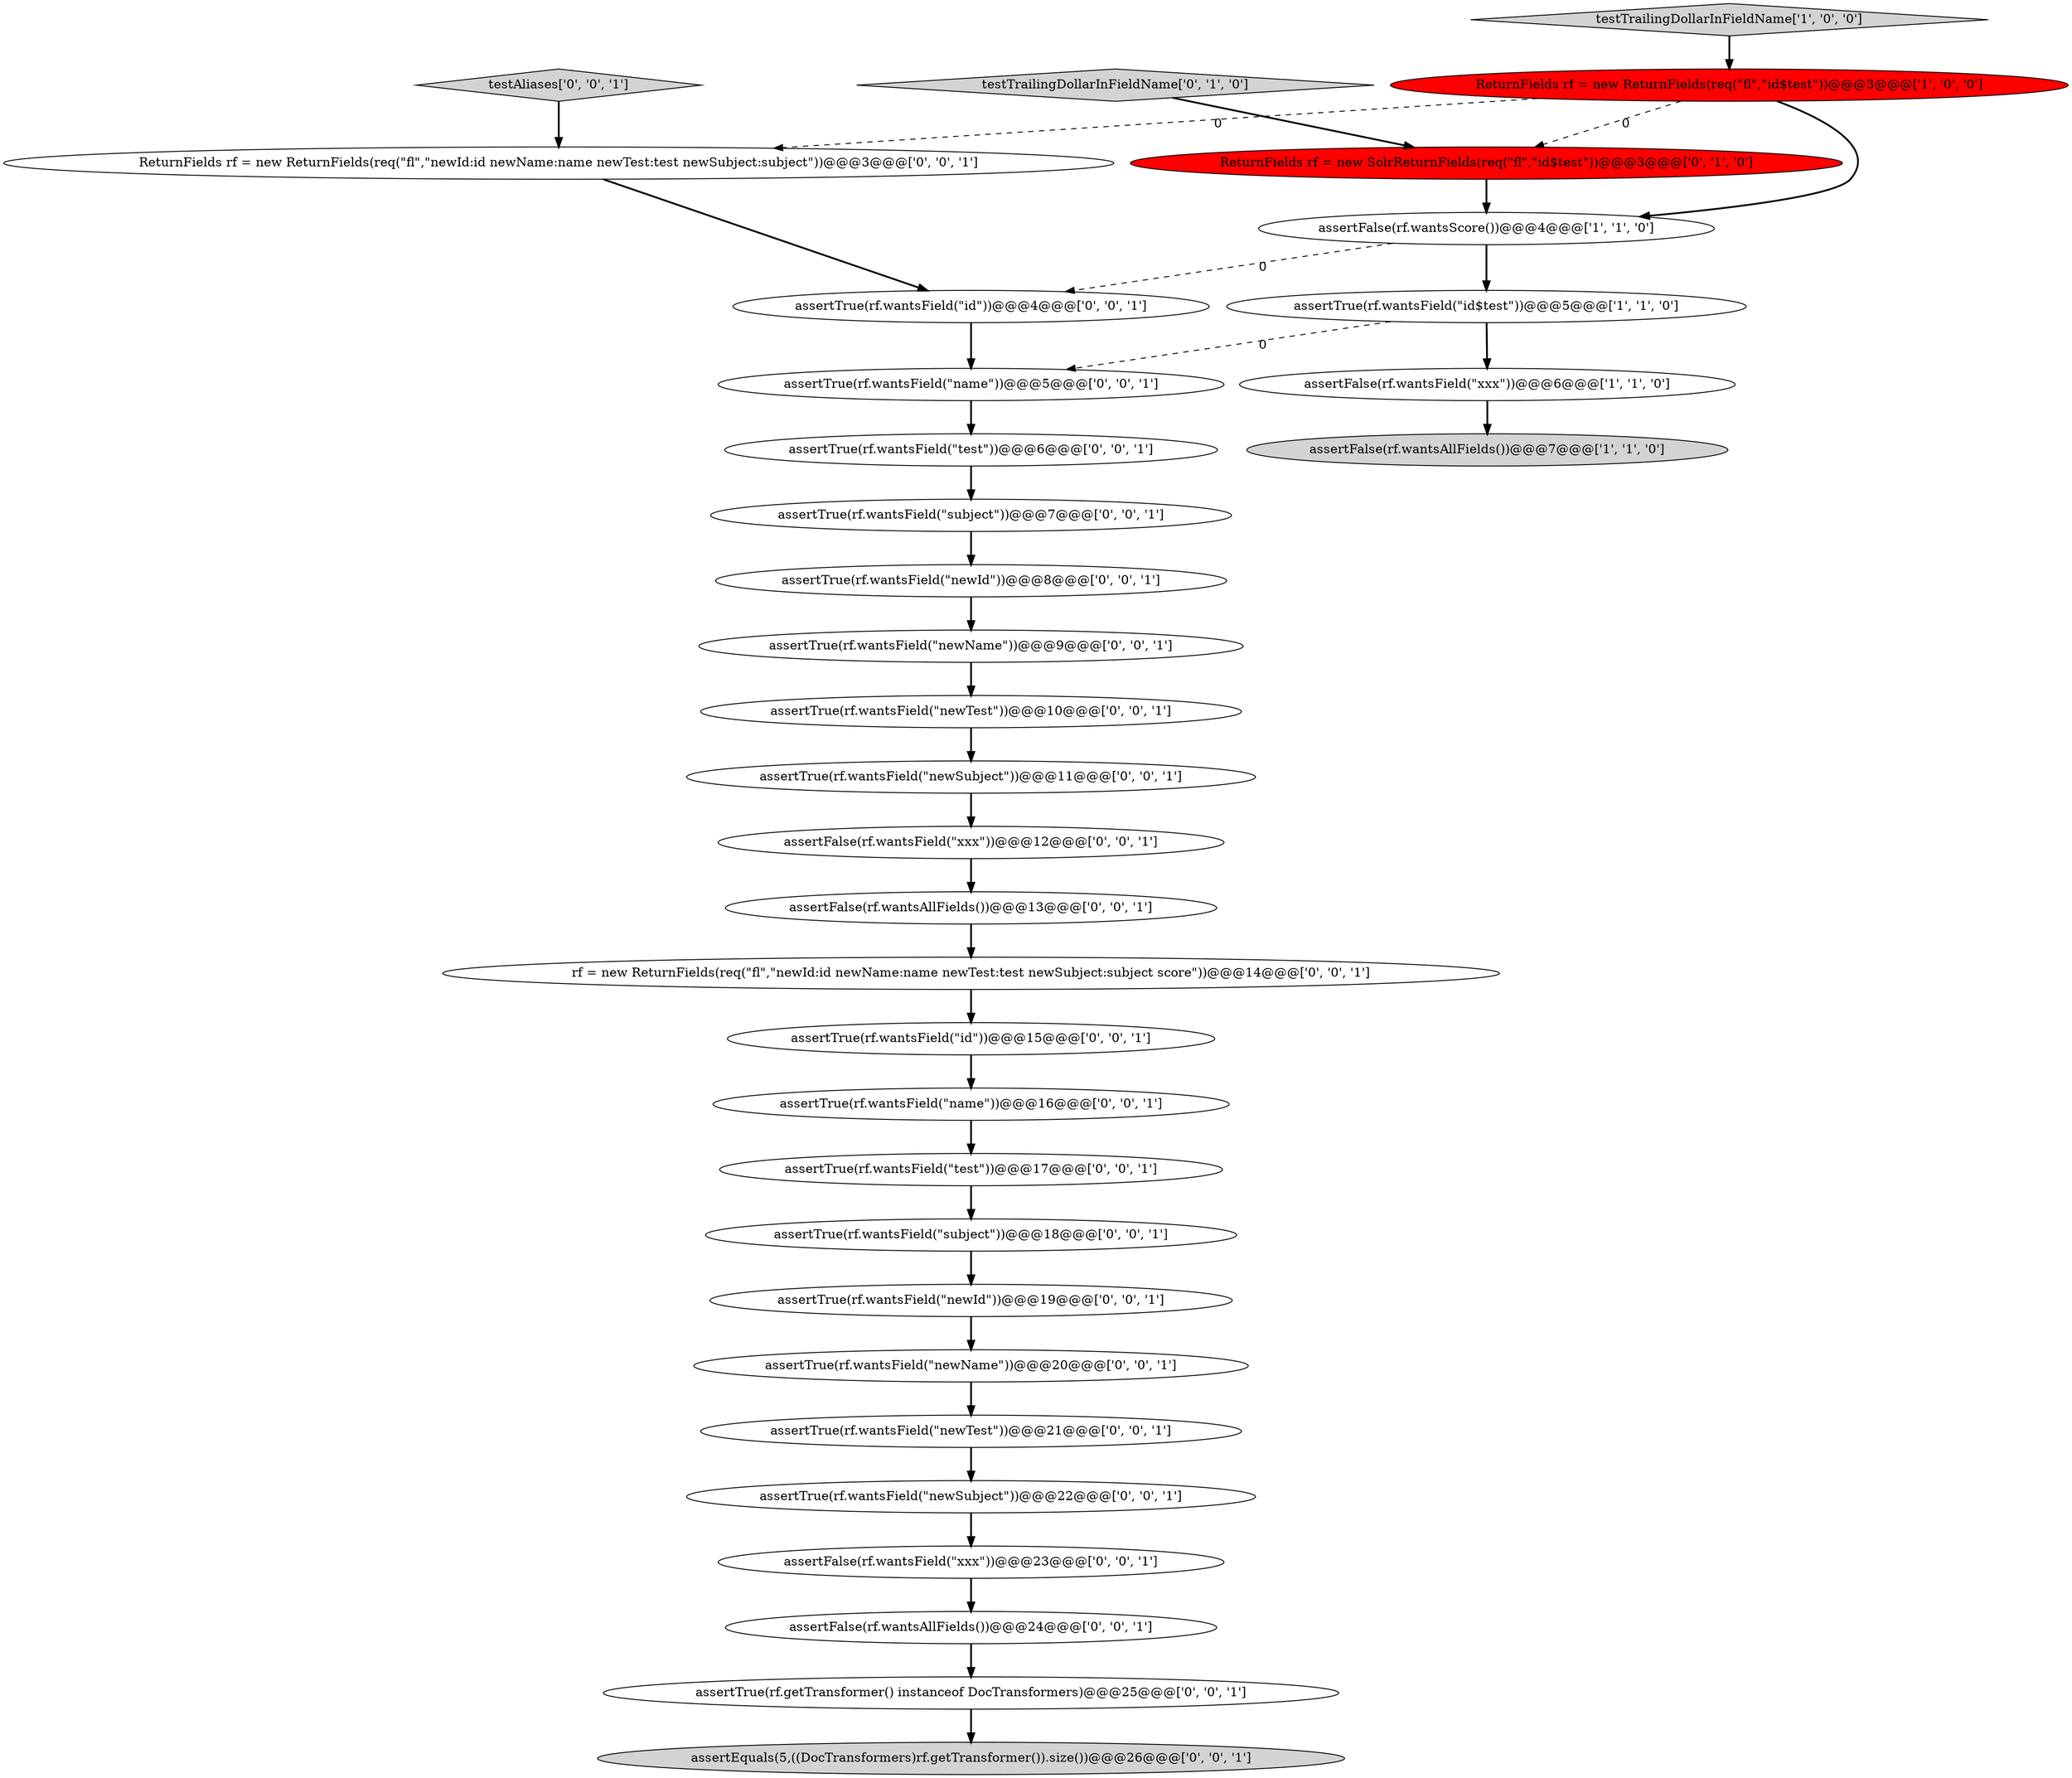 digraph {
31 [style = filled, label = "assertTrue(rf.wantsField(\"id\"))@@@15@@@['0', '0', '1']", fillcolor = white, shape = ellipse image = "AAA0AAABBB3BBB"];
9 [style = filled, label = "assertTrue(rf.wantsField(\"newId\"))@@@19@@@['0', '0', '1']", fillcolor = white, shape = ellipse image = "AAA0AAABBB3BBB"];
10 [style = filled, label = "testAliases['0', '0', '1']", fillcolor = lightgray, shape = diamond image = "AAA0AAABBB3BBB"];
21 [style = filled, label = "assertTrue(rf.wantsField(\"test\"))@@@6@@@['0', '0', '1']", fillcolor = white, shape = ellipse image = "AAA0AAABBB3BBB"];
23 [style = filled, label = "assertTrue(rf.wantsField(\"subject\"))@@@18@@@['0', '0', '1']", fillcolor = white, shape = ellipse image = "AAA0AAABBB3BBB"];
18 [style = filled, label = "assertTrue(rf.wantsField(\"newId\"))@@@8@@@['0', '0', '1']", fillcolor = white, shape = ellipse image = "AAA0AAABBB3BBB"];
25 [style = filled, label = "assertFalse(rf.wantsAllFields())@@@13@@@['0', '0', '1']", fillcolor = white, shape = ellipse image = "AAA0AAABBB3BBB"];
8 [style = filled, label = "rf = new ReturnFields(req(\"fl\",\"newId:id newName:name newTest:test newSubject:subject score\"))@@@14@@@['0', '0', '1']", fillcolor = white, shape = ellipse image = "AAA0AAABBB3BBB"];
30 [style = filled, label = "assertTrue(rf.wantsField(\"newSubject\"))@@@22@@@['0', '0', '1']", fillcolor = white, shape = ellipse image = "AAA0AAABBB3BBB"];
14 [style = filled, label = "assertTrue(rf.wantsField(\"name\"))@@@16@@@['0', '0', '1']", fillcolor = white, shape = ellipse image = "AAA0AAABBB3BBB"];
1 [style = filled, label = "assertTrue(rf.wantsField(\"id$test\"))@@@5@@@['1', '1', '0']", fillcolor = white, shape = ellipse image = "AAA0AAABBB1BBB"];
2 [style = filled, label = "testTrailingDollarInFieldName['1', '0', '0']", fillcolor = lightgray, shape = diamond image = "AAA0AAABBB1BBB"];
17 [style = filled, label = "assertFalse(rf.wantsField(\"xxx\"))@@@12@@@['0', '0', '1']", fillcolor = white, shape = ellipse image = "AAA0AAABBB3BBB"];
0 [style = filled, label = "ReturnFields rf = new ReturnFields(req(\"fl\",\"id$test\"))@@@3@@@['1', '0', '0']", fillcolor = red, shape = ellipse image = "AAA1AAABBB1BBB"];
12 [style = filled, label = "assertTrue(rf.wantsField(\"newTest\"))@@@21@@@['0', '0', '1']", fillcolor = white, shape = ellipse image = "AAA0AAABBB3BBB"];
15 [style = filled, label = "assertTrue(rf.getTransformer() instanceof DocTransformers)@@@25@@@['0', '0', '1']", fillcolor = white, shape = ellipse image = "AAA0AAABBB3BBB"];
5 [style = filled, label = "assertFalse(rf.wantsScore())@@@4@@@['1', '1', '0']", fillcolor = white, shape = ellipse image = "AAA0AAABBB1BBB"];
3 [style = filled, label = "assertFalse(rf.wantsAllFields())@@@7@@@['1', '1', '0']", fillcolor = lightgray, shape = ellipse image = "AAA0AAABBB1BBB"];
26 [style = filled, label = "assertTrue(rf.wantsField(\"newTest\"))@@@10@@@['0', '0', '1']", fillcolor = white, shape = ellipse image = "AAA0AAABBB3BBB"];
4 [style = filled, label = "assertFalse(rf.wantsField(\"xxx\"))@@@6@@@['1', '1', '0']", fillcolor = white, shape = ellipse image = "AAA0AAABBB1BBB"];
6 [style = filled, label = "testTrailingDollarInFieldName['0', '1', '0']", fillcolor = lightgray, shape = diamond image = "AAA0AAABBB2BBB"];
27 [style = filled, label = "assertFalse(rf.wantsAllFields())@@@24@@@['0', '0', '1']", fillcolor = white, shape = ellipse image = "AAA0AAABBB3BBB"];
29 [style = filled, label = "assertFalse(rf.wantsField(\"xxx\"))@@@23@@@['0', '0', '1']", fillcolor = white, shape = ellipse image = "AAA0AAABBB3BBB"];
7 [style = filled, label = "ReturnFields rf = new SolrReturnFields(req(\"fl\",\"id$test\"))@@@3@@@['0', '1', '0']", fillcolor = red, shape = ellipse image = "AAA1AAABBB2BBB"];
20 [style = filled, label = "ReturnFields rf = new ReturnFields(req(\"fl\",\"newId:id newName:name newTest:test newSubject:subject\"))@@@3@@@['0', '0', '1']", fillcolor = white, shape = ellipse image = "AAA0AAABBB3BBB"];
28 [style = filled, label = "assertTrue(rf.wantsField(\"newName\"))@@@20@@@['0', '0', '1']", fillcolor = white, shape = ellipse image = "AAA0AAABBB3BBB"];
22 [style = filled, label = "assertTrue(rf.wantsField(\"newName\"))@@@9@@@['0', '0', '1']", fillcolor = white, shape = ellipse image = "AAA0AAABBB3BBB"];
19 [style = filled, label = "assertTrue(rf.wantsField(\"newSubject\"))@@@11@@@['0', '0', '1']", fillcolor = white, shape = ellipse image = "AAA0AAABBB3BBB"];
24 [style = filled, label = "assertTrue(rf.wantsField(\"subject\"))@@@7@@@['0', '0', '1']", fillcolor = white, shape = ellipse image = "AAA0AAABBB3BBB"];
13 [style = filled, label = "assertTrue(rf.wantsField(\"id\"))@@@4@@@['0', '0', '1']", fillcolor = white, shape = ellipse image = "AAA0AAABBB3BBB"];
32 [style = filled, label = "assertTrue(rf.wantsField(\"test\"))@@@17@@@['0', '0', '1']", fillcolor = white, shape = ellipse image = "AAA0AAABBB3BBB"];
16 [style = filled, label = "assertEquals(5,((DocTransformers)rf.getTransformer()).size())@@@26@@@['0', '0', '1']", fillcolor = lightgray, shape = ellipse image = "AAA0AAABBB3BBB"];
11 [style = filled, label = "assertTrue(rf.wantsField(\"name\"))@@@5@@@['0', '0', '1']", fillcolor = white, shape = ellipse image = "AAA0AAABBB3BBB"];
31->14 [style = bold, label=""];
5->13 [style = dashed, label="0"];
22->26 [style = bold, label=""];
17->25 [style = bold, label=""];
4->3 [style = bold, label=""];
1->4 [style = bold, label=""];
10->20 [style = bold, label=""];
20->13 [style = bold, label=""];
32->23 [style = bold, label=""];
8->31 [style = bold, label=""];
11->21 [style = bold, label=""];
12->30 [style = bold, label=""];
21->24 [style = bold, label=""];
19->17 [style = bold, label=""];
28->12 [style = bold, label=""];
26->19 [style = bold, label=""];
15->16 [style = bold, label=""];
0->20 [style = dashed, label="0"];
24->18 [style = bold, label=""];
13->11 [style = bold, label=""];
30->29 [style = bold, label=""];
27->15 [style = bold, label=""];
9->28 [style = bold, label=""];
5->1 [style = bold, label=""];
29->27 [style = bold, label=""];
7->5 [style = bold, label=""];
2->0 [style = bold, label=""];
18->22 [style = bold, label=""];
1->11 [style = dashed, label="0"];
25->8 [style = bold, label=""];
6->7 [style = bold, label=""];
14->32 [style = bold, label=""];
0->7 [style = dashed, label="0"];
23->9 [style = bold, label=""];
0->5 [style = bold, label=""];
}
